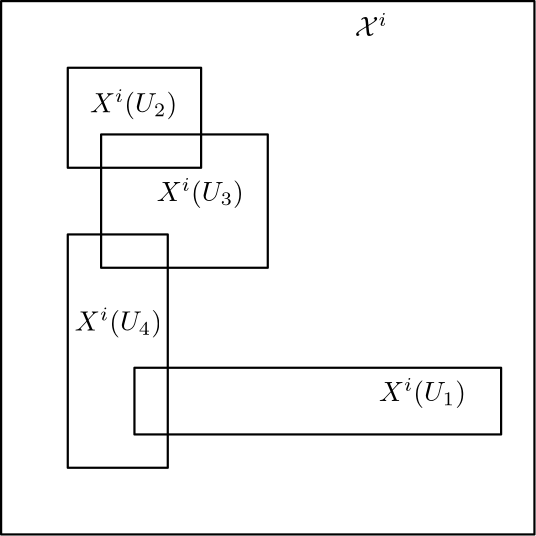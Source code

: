 <?xml version="1.0"?>
<!DOCTYPE ipe SYSTEM "ipe.dtd">
<ipe version="70107" creator="Ipe 7.2.3">
<info created="D:20160812092005" modified="D:20160904191657"/>
<ipestyle name="basic">
<symbol name="arrow/arc(spx)">
<path stroke="sym-stroke" fill="sym-stroke" pen="sym-pen">
0 0 m
-1 0.333 l
-1 -0.333 l
h
</path>
</symbol>
<symbol name="arrow/farc(spx)">
<path stroke="sym-stroke" fill="white" pen="sym-pen">
0 0 m
-1 0.333 l
-1 -0.333 l
h
</path>
</symbol>
<symbol name="arrow/ptarc(spx)">
<path stroke="sym-stroke" fill="sym-stroke" pen="sym-pen">
0 0 m
-1 0.333 l
-0.8 0 l
-1 -0.333 l
h
</path>
</symbol>
<symbol name="arrow/fptarc(spx)">
<path stroke="sym-stroke" fill="white" pen="sym-pen">
0 0 m
-1 0.333 l
-0.8 0 l
-1 -0.333 l
h
</path>
</symbol>
<symbol name="mark/circle(sx)" transformations="translations">
<path fill="sym-stroke">
0.6 0 0 0.6 0 0 e
0.4 0 0 0.4 0 0 e
</path>
</symbol>
<symbol name="mark/disk(sx)" transformations="translations">
<path fill="sym-stroke">
0.6 0 0 0.6 0 0 e
</path>
</symbol>
<symbol name="mark/fdisk(sfx)" transformations="translations">
<group>
<path fill="sym-fill">
0.5 0 0 0.5 0 0 e
</path>
<path fill="sym-stroke" fillrule="eofill">
0.6 0 0 0.6 0 0 e
0.4 0 0 0.4 0 0 e
</path>
</group>
</symbol>
<symbol name="mark/box(sx)" transformations="translations">
<path fill="sym-stroke" fillrule="eofill">
-0.6 -0.6 m
0.6 -0.6 l
0.6 0.6 l
-0.6 0.6 l
h
-0.4 -0.4 m
0.4 -0.4 l
0.4 0.4 l
-0.4 0.4 l
h
</path>
</symbol>
<symbol name="mark/square(sx)" transformations="translations">
<path fill="sym-stroke">
-0.6 -0.6 m
0.6 -0.6 l
0.6 0.6 l
-0.6 0.6 l
h
</path>
</symbol>
<symbol name="mark/fsquare(sfx)" transformations="translations">
<group>
<path fill="sym-fill">
-0.5 -0.5 m
0.5 -0.5 l
0.5 0.5 l
-0.5 0.5 l
h
</path>
<path fill="sym-stroke" fillrule="eofill">
-0.6 -0.6 m
0.6 -0.6 l
0.6 0.6 l
-0.6 0.6 l
h
-0.4 -0.4 m
0.4 -0.4 l
0.4 0.4 l
-0.4 0.4 l
h
</path>
</group>
</symbol>
<symbol name="mark/cross(sx)" transformations="translations">
<group>
<path fill="sym-stroke">
-0.43 -0.57 m
0.57 0.43 l
0.43 0.57 l
-0.57 -0.43 l
h
</path>
<path fill="sym-stroke">
-0.43 0.57 m
0.57 -0.43 l
0.43 -0.57 l
-0.57 0.43 l
h
</path>
</group>
</symbol>
<symbol name="arrow/fnormal(spx)">
<path stroke="sym-stroke" fill="white" pen="sym-pen">
0 0 m
-1 0.333 l
-1 -0.333 l
h
</path>
</symbol>
<symbol name="arrow/pointed(spx)">
<path stroke="sym-stroke" fill="sym-stroke" pen="sym-pen">
0 0 m
-1 0.333 l
-0.8 0 l
-1 -0.333 l
h
</path>
</symbol>
<symbol name="arrow/fpointed(spx)">
<path stroke="sym-stroke" fill="white" pen="sym-pen">
0 0 m
-1 0.333 l
-0.8 0 l
-1 -0.333 l
h
</path>
</symbol>
<symbol name="arrow/linear(spx)">
<path stroke="sym-stroke" pen="sym-pen">
-1 0.333 m
0 0 l
-1 -0.333 l
</path>
</symbol>
<symbol name="arrow/fdouble(spx)">
<path stroke="sym-stroke" fill="white" pen="sym-pen">
0 0 m
-1 0.333 l
-1 -0.333 l
h
-1 0 m
-2 0.333 l
-2 -0.333 l
h
</path>
</symbol>
<symbol name="arrow/double(spx)">
<path stroke="sym-stroke" fill="sym-stroke" pen="sym-pen">
0 0 m
-1 0.333 l
-1 -0.333 l
h
-1 0 m
-2 0.333 l
-2 -0.333 l
h
</path>
</symbol>
<pen name="heavier" value="0.8"/>
<pen name="fat" value="1.2"/>
<pen name="ultrafat" value="2"/>
<symbolsize name="large" value="5"/>
<symbolsize name="small" value="2"/>
<symbolsize name="tiny" value="1.1"/>
<arrowsize name="large" value="10"/>
<arrowsize name="small" value="5"/>
<arrowsize name="tiny" value="3"/>
<color name="red" value="1 0 0"/>
<color name="green" value="0 1 0"/>
<color name="blue" value="0 0 1"/>
<color name="yellow" value="1 1 0"/>
<color name="orange" value="1 0.647 0"/>
<color name="gold" value="1 0.843 0"/>
<color name="purple" value="0.627 0.125 0.941"/>
<color name="gray" value="0.745"/>
<color name="brown" value="0.647 0.165 0.165"/>
<color name="navy" value="0 0 0.502"/>
<color name="pink" value="1 0.753 0.796"/>
<color name="seagreen" value="0.18 0.545 0.341"/>
<color name="turquoise" value="0.251 0.878 0.816"/>
<color name="violet" value="0.933 0.51 0.933"/>
<color name="darkblue" value="0 0 0.545"/>
<color name="darkcyan" value="0 0.545 0.545"/>
<color name="darkgray" value="0.663"/>
<color name="darkgreen" value="0 0.392 0"/>
<color name="darkmagenta" value="0.545 0 0.545"/>
<color name="darkorange" value="1 0.549 0"/>
<color name="darkred" value="0.545 0 0"/>
<color name="lightblue" value="0.678 0.847 0.902"/>
<color name="lightcyan" value="0.878 1 1"/>
<color name="lightgray" value="0.827"/>
<color name="lightgreen" value="0.565 0.933 0.565"/>
<color name="lightyellow" value="1 1 0.878"/>
<dashstyle name="dashed" value="[4] 0"/>
<dashstyle name="dotted" value="[1 3] 0"/>
<dashstyle name="dash dotted" value="[4 2 1 2] 0"/>
<dashstyle name="dash dot dotted" value="[4 2 1 2 1 2] 0"/>
<textsize name="large" value="\large"/>
<textsize name="Large" value="\Large"/>
<textsize name="LARGE" value="\LARGE"/>
<textsize name="huge" value="\huge"/>
<textsize name="Huge" value="\Huge"/>
<textsize name="small" value="\small"/>
<textsize name="footnote" value="\footnotesize"/>
<textsize name="tiny" value="\tiny"/>
<textstyle name="center" begin="\begin{center}" end="\end{center}"/>
<textstyle name="itemize" begin="\begin{itemize}" end="\end{itemize}"/>
<textstyle name="item" begin="\begin{itemize}\item{}" end="\end{itemize}"/>
<gridsize name="4 pts" value="4"/>
<gridsize name="8 pts (~3 mm)" value="8"/>
<gridsize name="16 pts (~6 mm)" value="16"/>
<gridsize name="32 pts (~12 mm)" value="32"/>
<gridsize name="10 pts (~3.5 mm)" value="10"/>
<gridsize name="20 pts (~7 mm)" value="20"/>
<gridsize name="14 pts (~5 mm)" value="14"/>
<gridsize name="28 pts (~10 mm)" value="28"/>
<gridsize name="56 pts (~20 mm)" value="56"/>
<anglesize name="90 deg" value="90"/>
<anglesize name="60 deg" value="60"/>
<anglesize name="45 deg" value="45"/>
<anglesize name="30 deg" value="30"/>
<anglesize name="22.5 deg" value="22.5"/>
<opacity name="10%" value="0.1"/>
<opacity name="30%" value="0.3"/>
<opacity name="50%" value="0.5"/>
<opacity name="75%" value="0.75"/>
<tiling name="falling" angle="-60" step="4" width="1"/>
<tiling name="rising" angle="30" step="4" width="1"/>
</ipestyle>
<page>
<layer name="alpha"/>
<layer name="beta"/>
<layer name="gamma"/>
<view layers="alpha gamma" active="gamma"/>
<path layer="alpha" matrix="0.75 0 0 0.75 96 128" stroke="black" pen="heavier">
128 768 m
128 512 l
384 512 l
384 768 l
h
</path>
<path matrix="0.75 0 0 0.75 96 128" stroke="black" pen="heavier">
224 736 m
224 688 l
160 688 l
160 736 l
h
</path>
<path matrix="0.75 0 0 0.75 96 128" stroke="black" pen="heavier">
176 704 m
176 640 l
256 640 l
256 704 l
h
</path>
<path matrix="0.75 0 0 0.75 96 128" stroke="black" pen="heavier">
160 544 m
160 656 l
208 656 l
208 544 l
h
</path>
<path matrix="0.75 0 0 0.75 96 128" stroke="black" pen="heavier">
192 592 m
192 560 l
368 560 l
368 592 l
h
</path>
<path layer="beta" matrix="0.75 0 0 0.75 96 128" stroke="black" dash="dashed">
192 560 m
128 560 l
</path>
<path matrix="0.75 0 0 0.75 96 128" stroke="black" dash="dashed">
192 560 m
192 512 l
</path>
<path matrix="0.75 0 0 0.75 96 128" stroke="black" dash="dashed">
368 560 m
384 560 l
</path>
<path matrix="0.75 0 0 0.75 96 128" stroke="black" dash="dashed">
368 592 m
384 592 l
384 592 l
384 592 l
</path>
<path matrix="0.75 0 0 0.75 96 128" stroke="black" dash="dashed">
368 560 m
368 512 l
368 512 l
</path>
<path matrix="0.75 0 0 0.75 96 128" stroke="black" dash="dashed">
368 592 m
368 768 l
368 768 l
</path>
<path matrix="0.75 0 0 0.75 96 128" stroke="black" dash="dashed">
192 592 m
128 592 l
128 592 l
</path>
<path matrix="0.75 0 0 0.75 96 128" stroke="black" dash="dashed">
192 592 m
192 768 l
</path>
<path matrix="0.75 0 0 0.75 96 128" stroke="black" dash="dashed">
160 656 m
128 656 l
</path>
<path matrix="0.75 0 0 0.75 96 128" stroke="black" dash="dashed">
208 656 m
384 656 l
</path>
<path matrix="0.75 0 0 0.75 96 128" stroke="black" dash="dashed">
224 768 m
224 512 l
224 512 l
</path>
<path matrix="0.75 0 0 0.75 96 128" stroke="black" dash="dashed">
256 768 m
256 512 l
</path>
<path matrix="0.75 0 0 0.75 96 128" stroke="black" dash="dashed">
160 768 m
160 512 l
</path>
<path matrix="0.75 0 0 0.75 96 128" stroke="black" dash="dashed">
128 688 m
384 688 l
</path>
<path matrix="0.75 0 0 0.75 96 128" stroke="black" dash="dashed">
128 736 m
384 736 l
</path>
<path matrix="0.75 0 0 0.75 96 128" stroke="black" dash="dashed">
176 768 m
176 512 l
</path>
<path matrix="0.75 0 0 0.75 96 128" stroke="black" dash="dashed">
128 544 m
384 544 l
</path>
<path matrix="0.75 0 0 0.75 96 128" stroke="black" dash="dashed">
208 512 m
208 768 l
</path>
<path matrix="0.75 0 0 0.75 96 128" stroke="black" dash="dashed">
128 704 m
384 704 l
384 704 l
</path>
<path matrix="0.75 0 0 0.75 96 128" stroke="black" dash="dashed">
176 640 m
128 640 l
</path>
<path matrix="0.75 0 0 0.75 96 128" stroke="black" dash="dashed">
256 640 m
384 640 l
384 640 l
</path>
<text layer="gamma" matrix="1 0 0 1 -80.7266 -28.543" transformations="translations" pos="400 720" stroke="black" type="label" width="11.882" height="8.23" depth="0" valign="baseline">$\mathcal{X}^i$</text>
<text transformations="translations" pos="328 560" stroke="black" type="label" width="31.373" height="8.231" depth="2.49" valign="baseline">$X^i(U_1)$</text>
<text matrix="1 0 0 1 0 -8" transformations="translations" pos="224 672" stroke="black" type="label" width="31.373" height="8.231" depth="2.49" valign="baseline">$X^i(U_2)$</text>
<text transformations="translations" pos="248 632" stroke="black" type="label" width="31.373" height="8.231" depth="2.49" valign="baseline">$X^i(U_3)$</text>
<text matrix="1 0 0 1 -5.46484 -14.6172" transformations="translations" pos="224 600" stroke="black" type="label" width="31.373" height="8.231" depth="2.49" valign="baseline">$X^i(U_4)$</text>
</page>
</ipe>
